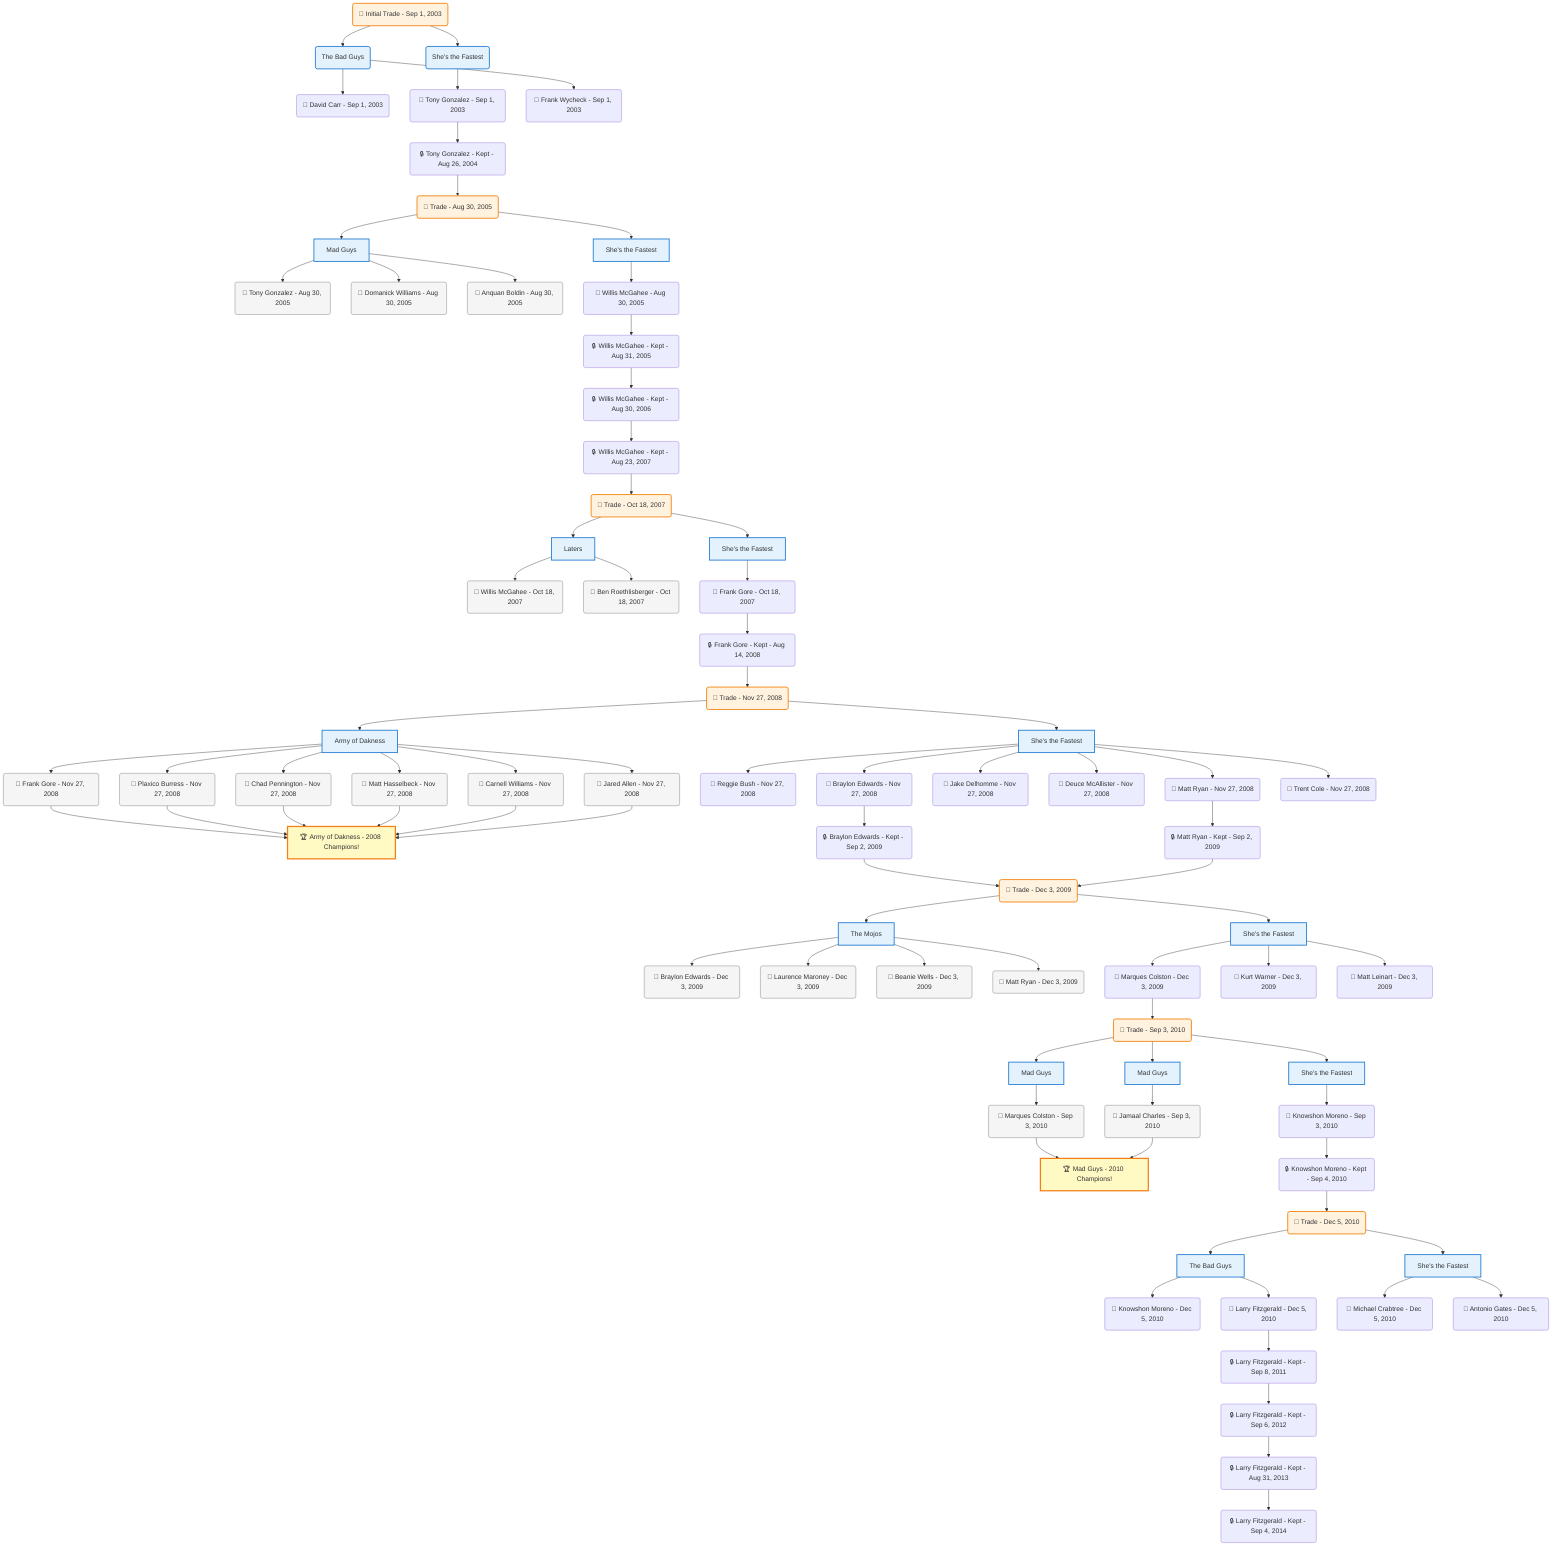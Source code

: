 flowchart TD

    TRADE_MAIN("🔄 Initial Trade - Sep 1, 2003")
    TEAM_1("The Bad Guys")
    TEAM_2("She's the Fastest")
    NODE_186acd9f-4eb7-48dd-9a89-260d288ae277("🔄 David Carr - Sep 1, 2003")
    NODE_45ee7c63-df7b-40c6-a585-4c97e4dc624d("🔄 Tony Gonzalez - Sep 1, 2003")
    NODE_759dbc21-f5f3-4bf9-be33-258f861e5d39("🔒 Tony Gonzalez - Kept - Aug 26, 2004")
    TRADE_3e8166c5-2cf4-482a-af3b-988d12a8fe40_3("🔄 Trade - Aug 30, 2005")
    TEAM_f5908944-6efd-40eb-af54-6c53004e0e2f_4["Mad Guys"]
    NODE_e0e66322-a781-4316-bcdd-ef861350610d("🔄 Tony Gonzalez - Aug 30, 2005")
    NODE_faa8433e-2e6e-4d9b-8d35-4258945e65d7("🔄 Domanick Williams - Aug 30, 2005")
    NODE_823fcf0c-26a0-4283-a598-96483eff2af4("🔄 Anquan Boldin - Aug 30, 2005")
    TEAM_4449259f-64af-44fd-9235-1facc0926234_5["She's the Fastest"]
    NODE_fb3d7a03-375f-42a8-abe7-a753f9fe0eb4("🔄 Willis McGahee - Aug 30, 2005")
    NODE_a6c354a1-6471-4485-9542-e8c50cecfd47("🔒 Willis McGahee - Kept - Aug 31, 2005")
    NODE_e85154a0-4e07-4c6e-bd59-13f08eaeec9c("🔒 Willis McGahee - Kept - Aug 30, 2006")
    NODE_6f84c6f5-b089-410e-96cd-55a1539c0034("🔒 Willis McGahee - Kept - Aug 23, 2007")
    TRADE_d7e651e5-5a9f-4a54-aa47-6018fa772436_6("🔄 Trade - Oct 18, 2007")
    TEAM_825928a9-7194-43aa-b7ae-fc78c2510b16_7["Laters"]
    NODE_49ae7cd8-3396-4c77-add5-75ed5473c7f7("🔄 Willis McGahee - Oct 18, 2007")
    NODE_b0018326-af07-4ae1-804d-afc7a7b2010c("🔄 Ben Roethlisberger - Oct 18, 2007")
    TEAM_4449259f-64af-44fd-9235-1facc0926234_8["She's the Fastest"]
    NODE_6bca7fff-35d9-4d05-9d17-a516e8219e41("🔄 Frank Gore - Oct 18, 2007")
    NODE_298a5ca5-0a70-4ec0-9cee-f76718186e0a("🔒 Frank Gore - Kept - Aug 14, 2008")
    TRADE_e1822b1f-88ef-441d-b22b-c3bf84885845_9("🔄 Trade - Nov 27, 2008")
    TEAM_40f7599b-e68f-4bf4-9553-bf7e10924635_10["Army of Dakness"]
    NODE_c285c915-1bc5-401b-b5d8-966ba67d289f("🔄 Frank Gore - Nov 27, 2008")
    CHAMP_40f7599b-e68f-4bf4-9553-bf7e10924635_2008["🏆 Army of Dakness - 2008 Champions!"]
    NODE_dd9494d8-6b71-4d22-8161-3cb161ba28de("🔄 Plaxico Burress - Nov 27, 2008")
    NODE_7fbad2ef-782e-4d70-ab1d-4d262bd08b56("🔄 Chad Pennington - Nov 27, 2008")
    NODE_ec9d5f46-aaa5-4a88-bf26-8c88a804c8ed("🔄 Matt Hasselbeck - Nov 27, 2008")
    NODE_43ed03b3-0f9f-4916-ac6e-c08c86865375("🔄 Carnell Williams - Nov 27, 2008")
    NODE_7fae993d-c09e-492e-89b1-f5be3c142ef8("🔄 Jared Allen - Nov 27, 2008")
    TEAM_4449259f-64af-44fd-9235-1facc0926234_11["She's the Fastest"]
    NODE_14b06632-7882-4a01-9c25-3651727a0bd0("🔄 Reggie Bush - Nov 27, 2008")
    NODE_3862c574-4539-4e48-9a28-49b39cdcb440("🔄 Braylon Edwards - Nov 27, 2008")
    NODE_2ef9bf5f-f560-4d4e-828f-65788948c234("🔒 Braylon Edwards - Kept - Sep 2, 2009")
    TRADE_e8c7b327-7c15-4132-8918-1ccb803d3cb3_12("🔄 Trade - Dec 3, 2009")
    TEAM_bbe2d0ad-54cf-4c22-be82-b2a5f262a157_13["The Mojos"]
    NODE_8ad98370-e765-4528-899b-039fc791b409("🔄 Braylon Edwards - Dec 3, 2009")
    NODE_16e44121-7fef-4e60-a4d8-39d87a019805("🔄 Laurence Maroney - Dec 3, 2009")
    NODE_fb21570f-4fa7-4277-b242-752759ecd6ca("🔄 Beanie Wells - Dec 3, 2009")
    NODE_7ae52589-c36b-4b14-8fb9-f6b745ba608d("🔄 Matt Ryan - Dec 3, 2009")
    TEAM_4449259f-64af-44fd-9235-1facc0926234_14["She's the Fastest"]
    NODE_8f183324-b3dc-46b4-bbe0-76f206cb24ee("🔄 Marques Colston - Dec 3, 2009")
    TRADE_664c0593-08b2-4014-96b5-f9505dd0abcf_15("🔄 Trade - Sep 3, 2010")
    TEAM_f5908944-6efd-40eb-af54-6c53004e0e2f_16["Mad Guys"]
    NODE_95e1e39b-1714-410c-9892-ac5cc4bc5223("🔄 Marques Colston - Sep 3, 2010")
    CHAMP_f5908944-6efd-40eb-af54-6c53004e0e2f_2010["🏆 Mad Guys - 2010 Champions!"]
    TEAM_4449259f-64af-44fd-9235-1facc0926234_17["She's the Fastest"]
    NODE_fd02085d-71ad-46e1-b7cc-06f45da9eb89("🔄 Knowshon Moreno - Sep 3, 2010")
    NODE_27d92d64-f467-4a04-b71b-391a2d495356("🔒 Knowshon Moreno - Kept - Sep 4, 2010")
    TRADE_7079c566-1aef-449d-80e3-81013e223777_18("🔄 Trade - Dec 5, 2010")
    TEAM_b2220d1a-ff75-4622-9757-09978901110f_19["The Bad Guys"]
    NODE_e3eeb034-e4c6-4be5-a812-b2c48eba0d53("🔄 Knowshon Moreno - Dec 5, 2010")
    NODE_fbf9d819-d0b8-4ee4-afe1-0b279afe083d("🔄 Larry Fitzgerald - Dec 5, 2010")
    NODE_f3803d55-b4c8-4abf-92ed-3f33d3852896("🔒 Larry Fitzgerald - Kept - Sep 8, 2011")
    NODE_1316b4e4-350f-42c6-a15b-010781198045("🔒 Larry Fitzgerald - Kept - Sep 6, 2012")
    NODE_73df40e7-7080-4c35-83a6-d96045ef6ceb("🔒 Larry Fitzgerald - Kept - Aug 31, 2013")
    NODE_d47a05c9-52b5-45d2-a97e-ebb1516073d8("🔒 Larry Fitzgerald - Kept - Sep 4, 2014")
    TEAM_4449259f-64af-44fd-9235-1facc0926234_20["She's the Fastest"]
    NODE_3f49242f-c13a-4378-b163-959d8092b13e("🔄 Michael Crabtree - Dec 5, 2010")
    NODE_e2188277-78ab-4766-9782-da39ab3295ef("🔄 Antonio Gates - Dec 5, 2010")
    TEAM_f5908944-6efd-40eb-af54-6c53004e0e2f_21["Mad Guys"]
    NODE_281c90e5-f919-4693-8733-eee9f5c6f6da("🔄 Jamaal Charles - Sep 3, 2010")
    NODE_6bc2416f-f57e-4b16-8235-be0b7609e651("🔄 Kurt Warner - Dec 3, 2009")
    NODE_1ef12492-61ee-4b66-bd62-daa01556b535("🔄 Matt Leinart - Dec 3, 2009")
    NODE_2f00e204-c7c6-408f-8d63-50d2b2fdd3a0("🔄 Jake Delhomme - Nov 27, 2008")
    NODE_1b9bf3a7-20c7-43e2-83ef-96a77e4b5b78("🔄 Deuce McAllister - Nov 27, 2008")
    NODE_13992bdc-ffe2-4b97-a9aa-d87432a15494("🔄 Matt Ryan - Nov 27, 2008")
    NODE_8f9e26e8-1f3e-4872-a702-55906b44d7bb("🔒 Matt Ryan - Kept - Sep 2, 2009")
    NODE_53201115-f286-4398-ac9e-f7ded46fcec1("🔄 Trent Cole - Nov 27, 2008")
    NODE_215e4eb9-d6e9-4ec9-be32-f951354072ab("🔄 Frank Wycheck - Sep 1, 2003")

    TRADE_MAIN --> TEAM_1
    TRADE_MAIN --> TEAM_2
    TEAM_1 --> NODE_186acd9f-4eb7-48dd-9a89-260d288ae277
    TEAM_2 --> NODE_45ee7c63-df7b-40c6-a585-4c97e4dc624d
    NODE_45ee7c63-df7b-40c6-a585-4c97e4dc624d --> NODE_759dbc21-f5f3-4bf9-be33-258f861e5d39
    NODE_759dbc21-f5f3-4bf9-be33-258f861e5d39 --> TRADE_3e8166c5-2cf4-482a-af3b-988d12a8fe40_3
    TRADE_3e8166c5-2cf4-482a-af3b-988d12a8fe40_3 --> TEAM_f5908944-6efd-40eb-af54-6c53004e0e2f_4
    TEAM_f5908944-6efd-40eb-af54-6c53004e0e2f_4 --> NODE_e0e66322-a781-4316-bcdd-ef861350610d
    TEAM_f5908944-6efd-40eb-af54-6c53004e0e2f_4 --> NODE_faa8433e-2e6e-4d9b-8d35-4258945e65d7
    TEAM_f5908944-6efd-40eb-af54-6c53004e0e2f_4 --> NODE_823fcf0c-26a0-4283-a598-96483eff2af4
    TRADE_3e8166c5-2cf4-482a-af3b-988d12a8fe40_3 --> TEAM_4449259f-64af-44fd-9235-1facc0926234_5
    TEAM_4449259f-64af-44fd-9235-1facc0926234_5 --> NODE_fb3d7a03-375f-42a8-abe7-a753f9fe0eb4
    NODE_fb3d7a03-375f-42a8-abe7-a753f9fe0eb4 --> NODE_a6c354a1-6471-4485-9542-e8c50cecfd47
    NODE_a6c354a1-6471-4485-9542-e8c50cecfd47 --> NODE_e85154a0-4e07-4c6e-bd59-13f08eaeec9c
    NODE_e85154a0-4e07-4c6e-bd59-13f08eaeec9c --> NODE_6f84c6f5-b089-410e-96cd-55a1539c0034
    NODE_6f84c6f5-b089-410e-96cd-55a1539c0034 --> TRADE_d7e651e5-5a9f-4a54-aa47-6018fa772436_6
    TRADE_d7e651e5-5a9f-4a54-aa47-6018fa772436_6 --> TEAM_825928a9-7194-43aa-b7ae-fc78c2510b16_7
    TEAM_825928a9-7194-43aa-b7ae-fc78c2510b16_7 --> NODE_49ae7cd8-3396-4c77-add5-75ed5473c7f7
    TEAM_825928a9-7194-43aa-b7ae-fc78c2510b16_7 --> NODE_b0018326-af07-4ae1-804d-afc7a7b2010c
    TRADE_d7e651e5-5a9f-4a54-aa47-6018fa772436_6 --> TEAM_4449259f-64af-44fd-9235-1facc0926234_8
    TEAM_4449259f-64af-44fd-9235-1facc0926234_8 --> NODE_6bca7fff-35d9-4d05-9d17-a516e8219e41
    NODE_6bca7fff-35d9-4d05-9d17-a516e8219e41 --> NODE_298a5ca5-0a70-4ec0-9cee-f76718186e0a
    NODE_298a5ca5-0a70-4ec0-9cee-f76718186e0a --> TRADE_e1822b1f-88ef-441d-b22b-c3bf84885845_9
    TRADE_e1822b1f-88ef-441d-b22b-c3bf84885845_9 --> TEAM_40f7599b-e68f-4bf4-9553-bf7e10924635_10
    TEAM_40f7599b-e68f-4bf4-9553-bf7e10924635_10 --> NODE_c285c915-1bc5-401b-b5d8-966ba67d289f
    NODE_c285c915-1bc5-401b-b5d8-966ba67d289f --> CHAMP_40f7599b-e68f-4bf4-9553-bf7e10924635_2008
    TEAM_40f7599b-e68f-4bf4-9553-bf7e10924635_10 --> NODE_dd9494d8-6b71-4d22-8161-3cb161ba28de
    NODE_dd9494d8-6b71-4d22-8161-3cb161ba28de --> CHAMP_40f7599b-e68f-4bf4-9553-bf7e10924635_2008
    TEAM_40f7599b-e68f-4bf4-9553-bf7e10924635_10 --> NODE_7fbad2ef-782e-4d70-ab1d-4d262bd08b56
    NODE_7fbad2ef-782e-4d70-ab1d-4d262bd08b56 --> CHAMP_40f7599b-e68f-4bf4-9553-bf7e10924635_2008
    TEAM_40f7599b-e68f-4bf4-9553-bf7e10924635_10 --> NODE_ec9d5f46-aaa5-4a88-bf26-8c88a804c8ed
    NODE_ec9d5f46-aaa5-4a88-bf26-8c88a804c8ed --> CHAMP_40f7599b-e68f-4bf4-9553-bf7e10924635_2008
    TEAM_40f7599b-e68f-4bf4-9553-bf7e10924635_10 --> NODE_43ed03b3-0f9f-4916-ac6e-c08c86865375
    NODE_43ed03b3-0f9f-4916-ac6e-c08c86865375 --> CHAMP_40f7599b-e68f-4bf4-9553-bf7e10924635_2008
    TEAM_40f7599b-e68f-4bf4-9553-bf7e10924635_10 --> NODE_7fae993d-c09e-492e-89b1-f5be3c142ef8
    NODE_7fae993d-c09e-492e-89b1-f5be3c142ef8 --> CHAMP_40f7599b-e68f-4bf4-9553-bf7e10924635_2008
    TRADE_e1822b1f-88ef-441d-b22b-c3bf84885845_9 --> TEAM_4449259f-64af-44fd-9235-1facc0926234_11
    TEAM_4449259f-64af-44fd-9235-1facc0926234_11 --> NODE_14b06632-7882-4a01-9c25-3651727a0bd0
    TEAM_4449259f-64af-44fd-9235-1facc0926234_11 --> NODE_3862c574-4539-4e48-9a28-49b39cdcb440
    NODE_3862c574-4539-4e48-9a28-49b39cdcb440 --> NODE_2ef9bf5f-f560-4d4e-828f-65788948c234
    NODE_2ef9bf5f-f560-4d4e-828f-65788948c234 --> TRADE_e8c7b327-7c15-4132-8918-1ccb803d3cb3_12
    TRADE_e8c7b327-7c15-4132-8918-1ccb803d3cb3_12 --> TEAM_bbe2d0ad-54cf-4c22-be82-b2a5f262a157_13
    TEAM_bbe2d0ad-54cf-4c22-be82-b2a5f262a157_13 --> NODE_8ad98370-e765-4528-899b-039fc791b409
    TEAM_bbe2d0ad-54cf-4c22-be82-b2a5f262a157_13 --> NODE_16e44121-7fef-4e60-a4d8-39d87a019805
    TEAM_bbe2d0ad-54cf-4c22-be82-b2a5f262a157_13 --> NODE_fb21570f-4fa7-4277-b242-752759ecd6ca
    TEAM_bbe2d0ad-54cf-4c22-be82-b2a5f262a157_13 --> NODE_7ae52589-c36b-4b14-8fb9-f6b745ba608d
    TRADE_e8c7b327-7c15-4132-8918-1ccb803d3cb3_12 --> TEAM_4449259f-64af-44fd-9235-1facc0926234_14
    TEAM_4449259f-64af-44fd-9235-1facc0926234_14 --> NODE_8f183324-b3dc-46b4-bbe0-76f206cb24ee
    NODE_8f183324-b3dc-46b4-bbe0-76f206cb24ee --> TRADE_664c0593-08b2-4014-96b5-f9505dd0abcf_15
    TRADE_664c0593-08b2-4014-96b5-f9505dd0abcf_15 --> TEAM_f5908944-6efd-40eb-af54-6c53004e0e2f_16
    TEAM_f5908944-6efd-40eb-af54-6c53004e0e2f_16 --> NODE_95e1e39b-1714-410c-9892-ac5cc4bc5223
    NODE_95e1e39b-1714-410c-9892-ac5cc4bc5223 --> CHAMP_f5908944-6efd-40eb-af54-6c53004e0e2f_2010
    TRADE_664c0593-08b2-4014-96b5-f9505dd0abcf_15 --> TEAM_4449259f-64af-44fd-9235-1facc0926234_17
    TEAM_4449259f-64af-44fd-9235-1facc0926234_17 --> NODE_fd02085d-71ad-46e1-b7cc-06f45da9eb89
    NODE_fd02085d-71ad-46e1-b7cc-06f45da9eb89 --> NODE_27d92d64-f467-4a04-b71b-391a2d495356
    NODE_27d92d64-f467-4a04-b71b-391a2d495356 --> TRADE_7079c566-1aef-449d-80e3-81013e223777_18
    TRADE_7079c566-1aef-449d-80e3-81013e223777_18 --> TEAM_b2220d1a-ff75-4622-9757-09978901110f_19
    TEAM_b2220d1a-ff75-4622-9757-09978901110f_19 --> NODE_e3eeb034-e4c6-4be5-a812-b2c48eba0d53
    TEAM_b2220d1a-ff75-4622-9757-09978901110f_19 --> NODE_fbf9d819-d0b8-4ee4-afe1-0b279afe083d
    NODE_fbf9d819-d0b8-4ee4-afe1-0b279afe083d --> NODE_f3803d55-b4c8-4abf-92ed-3f33d3852896
    NODE_f3803d55-b4c8-4abf-92ed-3f33d3852896 --> NODE_1316b4e4-350f-42c6-a15b-010781198045
    NODE_1316b4e4-350f-42c6-a15b-010781198045 --> NODE_73df40e7-7080-4c35-83a6-d96045ef6ceb
    NODE_73df40e7-7080-4c35-83a6-d96045ef6ceb --> NODE_d47a05c9-52b5-45d2-a97e-ebb1516073d8
    TRADE_7079c566-1aef-449d-80e3-81013e223777_18 --> TEAM_4449259f-64af-44fd-9235-1facc0926234_20
    TEAM_4449259f-64af-44fd-9235-1facc0926234_20 --> NODE_3f49242f-c13a-4378-b163-959d8092b13e
    TEAM_4449259f-64af-44fd-9235-1facc0926234_20 --> NODE_e2188277-78ab-4766-9782-da39ab3295ef
    TRADE_664c0593-08b2-4014-96b5-f9505dd0abcf_15 --> TEAM_f5908944-6efd-40eb-af54-6c53004e0e2f_21
    TEAM_f5908944-6efd-40eb-af54-6c53004e0e2f_21 --> NODE_281c90e5-f919-4693-8733-eee9f5c6f6da
    NODE_281c90e5-f919-4693-8733-eee9f5c6f6da --> CHAMP_f5908944-6efd-40eb-af54-6c53004e0e2f_2010
    TEAM_4449259f-64af-44fd-9235-1facc0926234_14 --> NODE_6bc2416f-f57e-4b16-8235-be0b7609e651
    TEAM_4449259f-64af-44fd-9235-1facc0926234_14 --> NODE_1ef12492-61ee-4b66-bd62-daa01556b535
    TEAM_4449259f-64af-44fd-9235-1facc0926234_11 --> NODE_2f00e204-c7c6-408f-8d63-50d2b2fdd3a0
    TEAM_4449259f-64af-44fd-9235-1facc0926234_11 --> NODE_1b9bf3a7-20c7-43e2-83ef-96a77e4b5b78
    TEAM_4449259f-64af-44fd-9235-1facc0926234_11 --> NODE_13992bdc-ffe2-4b97-a9aa-d87432a15494
    NODE_13992bdc-ffe2-4b97-a9aa-d87432a15494 --> NODE_8f9e26e8-1f3e-4872-a702-55906b44d7bb
    NODE_8f9e26e8-1f3e-4872-a702-55906b44d7bb --> TRADE_e8c7b327-7c15-4132-8918-1ccb803d3cb3_12
    TEAM_4449259f-64af-44fd-9235-1facc0926234_11 --> NODE_53201115-f286-4398-ac9e-f7ded46fcec1
    TEAM_1 --> NODE_215e4eb9-d6e9-4ec9-be32-f951354072ab

    %% Node styling
    classDef teamNode fill:#e3f2fd,stroke:#1976d2,stroke-width:2px
    classDef tradeNode fill:#fff3e0,stroke:#f57c00,stroke-width:2px
    classDef playerNode fill:#f3e5f5,stroke:#7b1fa2,stroke-width:1px
    classDef nonRootPlayerNode fill:#f5f5f5,stroke:#757575,stroke-width:1px
    classDef endNode fill:#ffebee,stroke:#c62828,stroke-width:2px
    classDef waiverNode fill:#e8f5e8,stroke:#388e3c,stroke-width:2px
    classDef championshipNode fill:#fff9c4,stroke:#f57f17,stroke-width:3px

    class TEAM_1,TEAM_2,TEAM_f5908944-6efd-40eb-af54-6c53004e0e2f_4,TEAM_4449259f-64af-44fd-9235-1facc0926234_5,TEAM_825928a9-7194-43aa-b7ae-fc78c2510b16_7,TEAM_4449259f-64af-44fd-9235-1facc0926234_8,TEAM_40f7599b-e68f-4bf4-9553-bf7e10924635_10,TEAM_4449259f-64af-44fd-9235-1facc0926234_11,TEAM_bbe2d0ad-54cf-4c22-be82-b2a5f262a157_13,TEAM_4449259f-64af-44fd-9235-1facc0926234_14,TEAM_f5908944-6efd-40eb-af54-6c53004e0e2f_16,TEAM_4449259f-64af-44fd-9235-1facc0926234_17,TEAM_b2220d1a-ff75-4622-9757-09978901110f_19,TEAM_4449259f-64af-44fd-9235-1facc0926234_20,TEAM_f5908944-6efd-40eb-af54-6c53004e0e2f_21 teamNode
    class CHAMP_40f7599b-e68f-4bf4-9553-bf7e10924635_2008,CHAMP_f5908944-6efd-40eb-af54-6c53004e0e2f_2010 championshipNode
    class NODE_e0e66322-a781-4316-bcdd-ef861350610d,NODE_faa8433e-2e6e-4d9b-8d35-4258945e65d7,NODE_823fcf0c-26a0-4283-a598-96483eff2af4,NODE_49ae7cd8-3396-4c77-add5-75ed5473c7f7,NODE_b0018326-af07-4ae1-804d-afc7a7b2010c,NODE_c285c915-1bc5-401b-b5d8-966ba67d289f,NODE_dd9494d8-6b71-4d22-8161-3cb161ba28de,NODE_7fbad2ef-782e-4d70-ab1d-4d262bd08b56,NODE_ec9d5f46-aaa5-4a88-bf26-8c88a804c8ed,NODE_43ed03b3-0f9f-4916-ac6e-c08c86865375,NODE_7fae993d-c09e-492e-89b1-f5be3c142ef8,NODE_8ad98370-e765-4528-899b-039fc791b409,NODE_16e44121-7fef-4e60-a4d8-39d87a019805,NODE_fb21570f-4fa7-4277-b242-752759ecd6ca,NODE_7ae52589-c36b-4b14-8fb9-f6b745ba608d,NODE_95e1e39b-1714-410c-9892-ac5cc4bc5223,NODE_281c90e5-f919-4693-8733-eee9f5c6f6da nonRootPlayerNode
    class TRADE_MAIN,TRADE_3e8166c5-2cf4-482a-af3b-988d12a8fe40_3,TRADE_d7e651e5-5a9f-4a54-aa47-6018fa772436_6,TRADE_e1822b1f-88ef-441d-b22b-c3bf84885845_9,TRADE_e8c7b327-7c15-4132-8918-1ccb803d3cb3_12,TRADE_664c0593-08b2-4014-96b5-f9505dd0abcf_15,TRADE_7079c566-1aef-449d-80e3-81013e223777_18 tradeNode